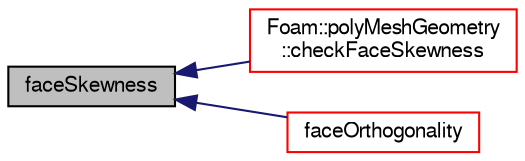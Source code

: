 digraph "faceSkewness"
{
  bgcolor="transparent";
  edge [fontname="FreeSans",fontsize="10",labelfontname="FreeSans",labelfontsize="10"];
  node [fontname="FreeSans",fontsize="10",shape=record];
  rankdir="LR";
  Node280 [label="faceSkewness",height=0.2,width=0.4,color="black", fillcolor="grey75", style="filled", fontcolor="black"];
  Node280 -> Node281 [dir="back",color="midnightblue",fontsize="10",style="solid",fontname="FreeSans"];
  Node281 [label="Foam::polyMeshGeometry\l::checkFaceSkewness",height=0.2,width=0.4,color="red",URL="$a21562.html#a2df259c9e50de61beac65c3757c224eb",tooltip="See primitiveMesh. "];
  Node280 -> Node307 [dir="back",color="midnightblue",fontsize="10",style="solid",fontname="FreeSans"];
  Node307 [label="faceOrthogonality",height=0.2,width=0.4,color="red",URL="$a27534.html#a80c00296cf9a021984931b4e59b86f35",tooltip="Generate non-orthogonality field (internal faces only) "];
}
